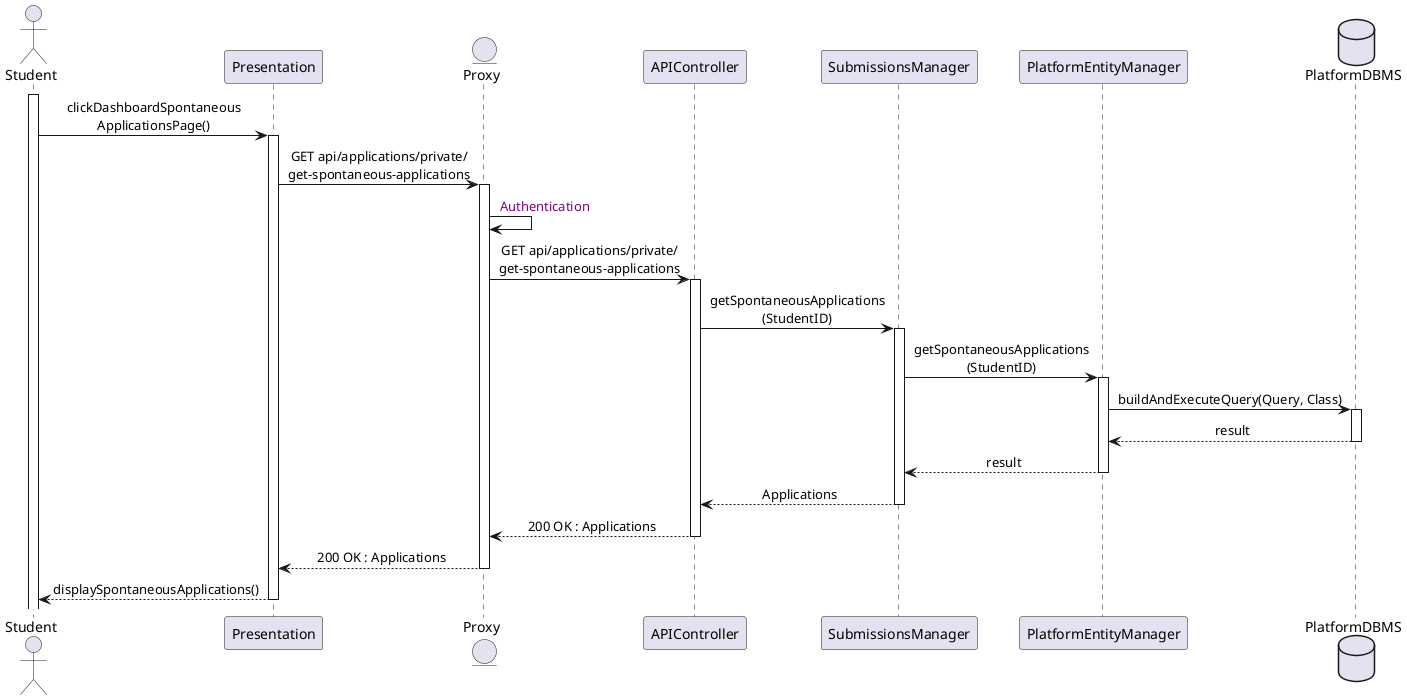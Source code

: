 @startuml 13StudentSeeSpontaneousApplications
skinparam sequenceMessageAlign center
actor       Student
participant Presentation
entity      Proxy
participant APIController
participant SubmissionsManager
participant PlatformEntityManager
database    PlatformDBMS

activate Student
Student -> Presentation : clickDashboardSpontaneous\nApplicationsPage()
activate Presentation
Presentation -> Proxy : GET api/applications/private/\nget-spontaneous-applications
activate Proxy
Proxy -> Proxy : <color:purple> Authentication
Proxy -> APIController : GET api/applications/private/\nget-spontaneous-applications
activate APIController
APIController -> SubmissionsManager : getSpontaneousApplications\n(StudentID)
activate SubmissionsManager
SubmissionsManager -> PlatformEntityManager : getSpontaneousApplications\n(StudentID)
activate PlatformEntityManager
PlatformEntityManager -> PlatformDBMS : buildAndExecuteQuery(Query, Class)
activate PlatformDBMS
PlatformDBMS --> PlatformEntityManager : result
deactivate PlatformDBMS
PlatformEntityManager --> SubmissionsManager : result
deactivate PlatformEntityManager
SubmissionsManager --> APIController : Applications
deactivate SubmissionsManager
APIController --> Proxy : 200 OK : Applications
deactivate APIController
Proxy --> Presentation : 200 OK : Applications
deactivate Proxy
Presentation --> Student : displaySpontaneousApplications()
deactivate Presentation
@enduml